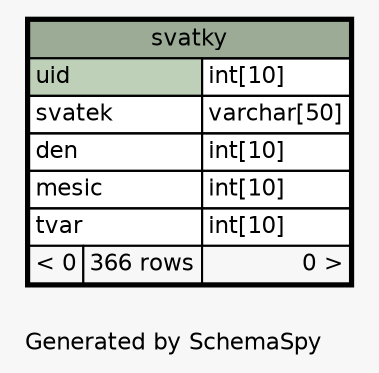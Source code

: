 // dot 2.38.0 on Mac OS X 10.9.4
// SchemaSpy rev 590
digraph "oneDegreeRelationshipsDiagram" {
  graph [
    rankdir="RL"
    bgcolor="#f7f7f7"
    label="\nGenerated by SchemaSpy"
    labeljust="l"
    nodesep="0.18"
    ranksep="0.46"
    fontname="Helvetica"
    fontsize="11"
  ];
  node [
    fontname="Helvetica"
    fontsize="11"
    shape="plaintext"
  ];
  edge [
    arrowsize="0.8"
  ];
  "svatky" [
    label=<
    <TABLE BORDER="2" CELLBORDER="1" CELLSPACING="0" BGCOLOR="#ffffff">
      <TR><TD COLSPAN="3" BGCOLOR="#9bab96" ALIGN="CENTER">svatky</TD></TR>
      <TR><TD PORT="uid" COLSPAN="2" BGCOLOR="#bed1b8" ALIGN="LEFT">uid</TD><TD PORT="uid.type" ALIGN="LEFT">int[10]</TD></TR>
      <TR><TD PORT="svatek" COLSPAN="2" ALIGN="LEFT">svatek</TD><TD PORT="svatek.type" ALIGN="LEFT">varchar[50]</TD></TR>
      <TR><TD PORT="den" COLSPAN="2" ALIGN="LEFT">den</TD><TD PORT="den.type" ALIGN="LEFT">int[10]</TD></TR>
      <TR><TD PORT="mesic" COLSPAN="2" ALIGN="LEFT">mesic</TD><TD PORT="mesic.type" ALIGN="LEFT">int[10]</TD></TR>
      <TR><TD PORT="tvar" COLSPAN="2" ALIGN="LEFT">tvar</TD><TD PORT="tvar.type" ALIGN="LEFT">int[10]</TD></TR>
      <TR><TD ALIGN="LEFT" BGCOLOR="#f7f7f7">&lt; 0</TD><TD ALIGN="RIGHT" BGCOLOR="#f7f7f7">366 rows</TD><TD ALIGN="RIGHT" BGCOLOR="#f7f7f7">0 &gt;</TD></TR>
    </TABLE>>
    URL="svatky.html"
    tooltip="svatky"
  ];
}
